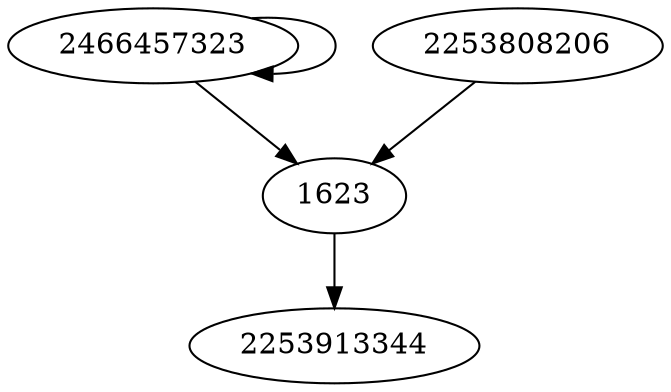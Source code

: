digraph  {
2253913344;
2466457323;
2253808206;
1623;
2466457323 -> 1623;
2466457323 -> 2466457323;
2253808206 -> 1623;
1623 -> 2253913344;
}

